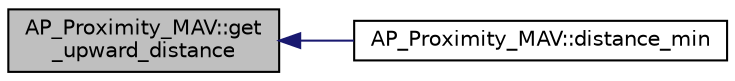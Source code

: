 digraph "AP_Proximity_MAV::get_upward_distance"
{
 // INTERACTIVE_SVG=YES
  edge [fontname="Helvetica",fontsize="10",labelfontname="Helvetica",labelfontsize="10"];
  node [fontname="Helvetica",fontsize="10",shape=record];
  rankdir="LR";
  Node1 [label="AP_Proximity_MAV::get\l_upward_distance",height=0.2,width=0.4,color="black", fillcolor="grey75", style="filled", fontcolor="black"];
  Node1 -> Node2 [dir="back",color="midnightblue",fontsize="10",style="solid",fontname="Helvetica"];
  Node2 [label="AP_Proximity_MAV::distance_min",height=0.2,width=0.4,color="black", fillcolor="white", style="filled",URL="$classAP__Proximity__MAV.html#a563e3f95fb93d1a922a0f29e1bb14cbc"];
}

